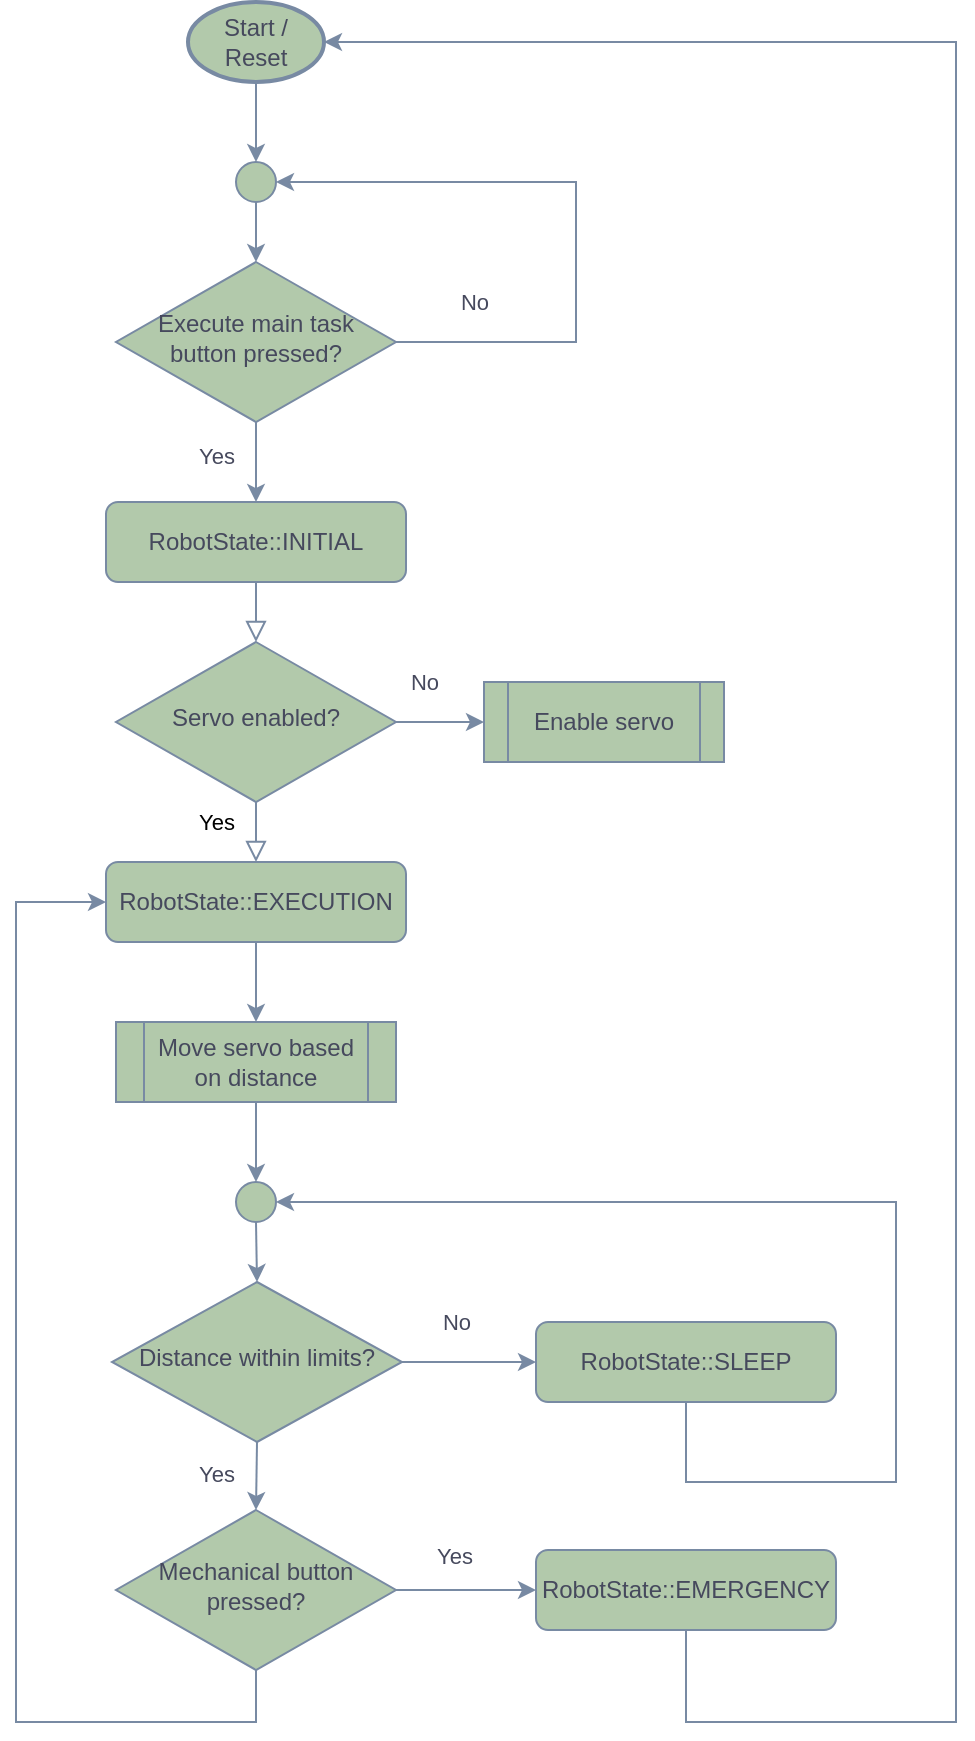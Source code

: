 <mxfile version="23.1.4" type="device">
  <diagram id="C5RBs43oDa-KdzZeNtuy" name="Page-1">
    <mxGraphModel dx="1434" dy="782" grid="1" gridSize="10" guides="1" tooltips="1" connect="1" arrows="1" fold="1" page="1" pageScale="1" pageWidth="827" pageHeight="1169" background="#ffffff" math="0" shadow="0">
      <root>
        <mxCell id="WIyWlLk6GJQsqaUBKTNV-0" />
        <mxCell id="WIyWlLk6GJQsqaUBKTNV-1" parent="WIyWlLk6GJQsqaUBKTNV-0" />
        <mxCell id="WIyWlLk6GJQsqaUBKTNV-2" value="" style="rounded=0;html=1;jettySize=auto;orthogonalLoop=1;fontSize=11;endArrow=block;endFill=0;endSize=8;strokeWidth=1;shadow=0;labelBackgroundColor=none;edgeStyle=orthogonalEdgeStyle;strokeColor=#788AA3;fontColor=default;" parent="WIyWlLk6GJQsqaUBKTNV-1" source="WIyWlLk6GJQsqaUBKTNV-3" target="WIyWlLk6GJQsqaUBKTNV-6" edge="1">
          <mxGeometry relative="1" as="geometry" />
        </mxCell>
        <mxCell id="WIyWlLk6GJQsqaUBKTNV-3" value="RobotState::INITIAL" style="rounded=1;whiteSpace=wrap;html=1;fontSize=12;glass=0;strokeWidth=1;shadow=0;labelBackgroundColor=none;fillColor=#B2C9AB;strokeColor=#788AA3;fontColor=#46495D;" parent="WIyWlLk6GJQsqaUBKTNV-1" vertex="1">
          <mxGeometry x="175" y="350" width="150" height="40" as="geometry" />
        </mxCell>
        <mxCell id="WIyWlLk6GJQsqaUBKTNV-4" value="Yes" style="rounded=0;html=1;jettySize=auto;orthogonalLoop=1;fontSize=11;endArrow=block;endFill=0;endSize=8;strokeWidth=1;shadow=0;labelBackgroundColor=none;edgeStyle=orthogonalEdgeStyle;entryX=0.5;entryY=0;entryDx=0;entryDy=0;strokeColor=#788AA3;fontColor=default;" parent="WIyWlLk6GJQsqaUBKTNV-1" source="WIyWlLk6GJQsqaUBKTNV-6" target="0kDS8UJOp55JMvb85pXF-2" edge="1">
          <mxGeometry x="0.2" y="-20" relative="1" as="geometry">
            <mxPoint as="offset" />
            <mxPoint x="250" y="560" as="targetPoint" />
          </mxGeometry>
        </mxCell>
        <mxCell id="0kDS8UJOp55JMvb85pXF-17" style="edgeStyle=orthogonalEdgeStyle;rounded=0;orthogonalLoop=1;jettySize=auto;html=1;exitX=1;exitY=0.5;exitDx=0;exitDy=0;entryX=0;entryY=0.5;entryDx=0;entryDy=0;labelBackgroundColor=none;strokeColor=#788AA3;fontColor=default;" edge="1" parent="WIyWlLk6GJQsqaUBKTNV-1" source="WIyWlLk6GJQsqaUBKTNV-6" target="0kDS8UJOp55JMvb85pXF-15">
          <mxGeometry relative="1" as="geometry" />
        </mxCell>
        <mxCell id="0kDS8UJOp55JMvb85pXF-18" value="No" style="edgeLabel;html=1;align=center;verticalAlign=middle;resizable=0;points=[];labelBackgroundColor=none;fontColor=#46495D;" vertex="1" connectable="0" parent="0kDS8UJOp55JMvb85pXF-17">
          <mxGeometry x="-0.06" y="2" relative="1" as="geometry">
            <mxPoint x="-7" y="-18" as="offset" />
          </mxGeometry>
        </mxCell>
        <mxCell id="WIyWlLk6GJQsqaUBKTNV-6" value="Servo enabled?" style="rhombus;whiteSpace=wrap;html=1;shadow=0;fontFamily=Helvetica;fontSize=12;align=center;strokeWidth=1;spacing=6;spacingTop=-4;labelBackgroundColor=none;fillColor=#B2C9AB;strokeColor=#788AA3;fontColor=#46495D;" parent="WIyWlLk6GJQsqaUBKTNV-1" vertex="1">
          <mxGeometry x="180" y="420" width="140" height="80" as="geometry" />
        </mxCell>
        <mxCell id="0kDS8UJOp55JMvb85pXF-33" style="edgeStyle=orthogonalEdgeStyle;rounded=0;orthogonalLoop=1;jettySize=auto;html=1;exitX=1;exitY=0.5;exitDx=0;exitDy=0;entryX=0;entryY=0.5;entryDx=0;entryDy=0;labelBackgroundColor=none;strokeColor=#788AA3;fontColor=default;" edge="1" parent="WIyWlLk6GJQsqaUBKTNV-1" source="WIyWlLk6GJQsqaUBKTNV-10" target="WIyWlLk6GJQsqaUBKTNV-12">
          <mxGeometry relative="1" as="geometry" />
        </mxCell>
        <mxCell id="0kDS8UJOp55JMvb85pXF-34" value="Yes" style="edgeLabel;html=1;align=center;verticalAlign=middle;resizable=0;points=[];labelBackgroundColor=none;fontColor=#46495D;" vertex="1" connectable="0" parent="0kDS8UJOp55JMvb85pXF-33">
          <mxGeometry x="-0.304" y="-1" relative="1" as="geometry">
            <mxPoint x="4" y="-18" as="offset" />
          </mxGeometry>
        </mxCell>
        <mxCell id="0kDS8UJOp55JMvb85pXF-43" style="edgeStyle=orthogonalEdgeStyle;rounded=0;orthogonalLoop=1;jettySize=auto;html=1;exitX=0.5;exitY=1;exitDx=0;exitDy=0;entryX=0;entryY=0.5;entryDx=0;entryDy=0;labelBackgroundColor=none;strokeColor=#788AA3;fontColor=default;" edge="1" parent="WIyWlLk6GJQsqaUBKTNV-1" source="WIyWlLk6GJQsqaUBKTNV-10" target="0kDS8UJOp55JMvb85pXF-2">
          <mxGeometry relative="1" as="geometry">
            <Array as="points">
              <mxPoint x="250" y="960" />
              <mxPoint x="130" y="960" />
              <mxPoint x="130" y="550" />
            </Array>
          </mxGeometry>
        </mxCell>
        <mxCell id="WIyWlLk6GJQsqaUBKTNV-10" value="Mechanical button pressed?" style="rhombus;whiteSpace=wrap;html=1;shadow=0;fontFamily=Helvetica;fontSize=12;align=center;strokeWidth=1;spacing=6;spacingTop=-4;labelBackgroundColor=none;fillColor=#B2C9AB;strokeColor=#788AA3;fontColor=#46495D;" parent="WIyWlLk6GJQsqaUBKTNV-1" vertex="1">
          <mxGeometry x="180" y="854" width="140" height="80" as="geometry" />
        </mxCell>
        <mxCell id="WIyWlLk6GJQsqaUBKTNV-12" value="RobotState::EMERGENCY" style="rounded=1;whiteSpace=wrap;html=1;fontSize=12;glass=0;strokeWidth=1;shadow=0;labelBackgroundColor=none;fillColor=#B2C9AB;strokeColor=#788AA3;fontColor=#46495D;" parent="WIyWlLk6GJQsqaUBKTNV-1" vertex="1">
          <mxGeometry x="390" y="874" width="150" height="40" as="geometry" />
        </mxCell>
        <mxCell id="0kDS8UJOp55JMvb85pXF-20" style="edgeStyle=orthogonalEdgeStyle;rounded=0;orthogonalLoop=1;jettySize=auto;html=1;exitX=0.5;exitY=1;exitDx=0;exitDy=0;entryX=0.5;entryY=0;entryDx=0;entryDy=0;labelBackgroundColor=none;strokeColor=#788AA3;fontColor=default;" edge="1" parent="WIyWlLk6GJQsqaUBKTNV-1" source="0kDS8UJOp55JMvb85pXF-2" target="0kDS8UJOp55JMvb85pXF-19">
          <mxGeometry relative="1" as="geometry" />
        </mxCell>
        <mxCell id="0kDS8UJOp55JMvb85pXF-2" value="RobotState::EXECUTION" style="rounded=1;whiteSpace=wrap;html=1;fontSize=12;glass=0;strokeWidth=1;shadow=0;labelBackgroundColor=none;fillColor=#B2C9AB;strokeColor=#788AA3;fontColor=#46495D;" vertex="1" parent="WIyWlLk6GJQsqaUBKTNV-1">
          <mxGeometry x="175" y="530" width="150" height="40" as="geometry" />
        </mxCell>
        <mxCell id="0kDS8UJOp55JMvb85pXF-8" style="edgeStyle=orthogonalEdgeStyle;rounded=0;orthogonalLoop=1;jettySize=auto;html=1;exitX=1;exitY=0.5;exitDx=0;exitDy=0;entryX=0;entryY=0.5;entryDx=0;entryDy=0;labelBackgroundColor=none;strokeColor=#788AA3;fontColor=default;" edge="1" parent="WIyWlLk6GJQsqaUBKTNV-1" source="0kDS8UJOp55JMvb85pXF-4" target="0kDS8UJOp55JMvb85pXF-7">
          <mxGeometry relative="1" as="geometry" />
        </mxCell>
        <mxCell id="0kDS8UJOp55JMvb85pXF-9" value="No" style="edgeLabel;html=1;align=center;verticalAlign=middle;resizable=0;points=[];labelBackgroundColor=none;fontColor=#46495D;" vertex="1" connectable="0" parent="0kDS8UJOp55JMvb85pXF-8">
          <mxGeometry x="-0.2" y="-1" relative="1" as="geometry">
            <mxPoint y="-21" as="offset" />
          </mxGeometry>
        </mxCell>
        <mxCell id="0kDS8UJOp55JMvb85pXF-27" style="edgeStyle=orthogonalEdgeStyle;rounded=0;orthogonalLoop=1;jettySize=auto;html=1;exitX=0.5;exitY=1;exitDx=0;exitDy=0;entryX=0.5;entryY=0;entryDx=0;entryDy=0;labelBackgroundColor=none;strokeColor=#788AA3;fontColor=default;" edge="1" parent="WIyWlLk6GJQsqaUBKTNV-1" source="0kDS8UJOp55JMvb85pXF-4" target="WIyWlLk6GJQsqaUBKTNV-10">
          <mxGeometry relative="1" as="geometry" />
        </mxCell>
        <mxCell id="0kDS8UJOp55JMvb85pXF-30" value="Yes" style="edgeLabel;html=1;align=center;verticalAlign=middle;resizable=0;points=[];labelBackgroundColor=none;fontColor=#46495D;" vertex="1" connectable="0" parent="0kDS8UJOp55JMvb85pXF-27">
          <mxGeometry x="0.2" relative="1" as="geometry">
            <mxPoint x="-20" y="-4" as="offset" />
          </mxGeometry>
        </mxCell>
        <mxCell id="0kDS8UJOp55JMvb85pXF-4" value="Distance within limits?" style="rhombus;whiteSpace=wrap;html=1;shadow=0;fontFamily=Helvetica;fontSize=12;align=center;strokeWidth=1;spacing=6;spacingTop=-4;labelBackgroundColor=none;fillColor=#B2C9AB;strokeColor=#788AA3;fontColor=#46495D;" vertex="1" parent="WIyWlLk6GJQsqaUBKTNV-1">
          <mxGeometry x="178" y="740" width="145" height="80" as="geometry" />
        </mxCell>
        <mxCell id="0kDS8UJOp55JMvb85pXF-59" style="edgeStyle=orthogonalEdgeStyle;rounded=0;orthogonalLoop=1;jettySize=auto;html=1;exitX=0.5;exitY=1;exitDx=0;exitDy=0;entryX=1;entryY=0.5;entryDx=0;entryDy=0;labelBackgroundColor=none;strokeColor=#788AA3;fontColor=default;" edge="1" parent="WIyWlLk6GJQsqaUBKTNV-1" source="0kDS8UJOp55JMvb85pXF-7" target="0kDS8UJOp55JMvb85pXF-21">
          <mxGeometry relative="1" as="geometry">
            <Array as="points">
              <mxPoint x="465" y="840" />
              <mxPoint x="570" y="840" />
              <mxPoint x="570" y="700" />
            </Array>
          </mxGeometry>
        </mxCell>
        <mxCell id="0kDS8UJOp55JMvb85pXF-7" value="RobotState::SLEEP" style="rounded=1;whiteSpace=wrap;html=1;fontSize=12;glass=0;strokeWidth=1;shadow=0;labelBackgroundColor=none;fillColor=#B2C9AB;strokeColor=#788AA3;fontColor=#46495D;" vertex="1" parent="WIyWlLk6GJQsqaUBKTNV-1">
          <mxGeometry x="390" y="760" width="150" height="40" as="geometry" />
        </mxCell>
        <mxCell id="0kDS8UJOp55JMvb85pXF-15" value="Enable servo" style="shape=process;whiteSpace=wrap;html=1;backgroundOutline=1;labelBackgroundColor=none;fillColor=#B2C9AB;strokeColor=#788AA3;fontColor=#46495D;" vertex="1" parent="WIyWlLk6GJQsqaUBKTNV-1">
          <mxGeometry x="364" y="440" width="120" height="40" as="geometry" />
        </mxCell>
        <mxCell id="0kDS8UJOp55JMvb85pXF-23" style="edgeStyle=orthogonalEdgeStyle;rounded=0;orthogonalLoop=1;jettySize=auto;html=1;exitX=0.5;exitY=1;exitDx=0;exitDy=0;entryX=0.5;entryY=0;entryDx=0;entryDy=0;labelBackgroundColor=none;strokeColor=#788AA3;fontColor=default;" edge="1" parent="WIyWlLk6GJQsqaUBKTNV-1" source="0kDS8UJOp55JMvb85pXF-19" target="0kDS8UJOp55JMvb85pXF-21">
          <mxGeometry relative="1" as="geometry" />
        </mxCell>
        <mxCell id="0kDS8UJOp55JMvb85pXF-19" value="Move servo based on distance" style="shape=process;whiteSpace=wrap;html=1;backgroundOutline=1;labelBackgroundColor=none;fillColor=#B2C9AB;strokeColor=#788AA3;fontColor=#46495D;" vertex="1" parent="WIyWlLk6GJQsqaUBKTNV-1">
          <mxGeometry x="180" y="610" width="140" height="40" as="geometry" />
        </mxCell>
        <mxCell id="0kDS8UJOp55JMvb85pXF-24" style="edgeStyle=orthogonalEdgeStyle;rounded=0;orthogonalLoop=1;jettySize=auto;html=1;exitX=0.5;exitY=1;exitDx=0;exitDy=0;entryX=0.5;entryY=0;entryDx=0;entryDy=0;labelBackgroundColor=none;strokeColor=#788AA3;fontColor=default;" edge="1" parent="WIyWlLk6GJQsqaUBKTNV-1" source="0kDS8UJOp55JMvb85pXF-21" target="0kDS8UJOp55JMvb85pXF-4">
          <mxGeometry relative="1" as="geometry" />
        </mxCell>
        <mxCell id="0kDS8UJOp55JMvb85pXF-21" value="" style="ellipse;whiteSpace=wrap;html=1;aspect=fixed;labelBackgroundColor=none;fillColor=#B2C9AB;strokeColor=#788AA3;fontColor=#46495D;" vertex="1" parent="WIyWlLk6GJQsqaUBKTNV-1">
          <mxGeometry x="240" y="690" width="20" height="20" as="geometry" />
        </mxCell>
        <mxCell id="0kDS8UJOp55JMvb85pXF-55" style="edgeStyle=orthogonalEdgeStyle;rounded=0;orthogonalLoop=1;jettySize=auto;html=1;exitX=0.5;exitY=1;exitDx=0;exitDy=0;exitPerimeter=0;entryX=0.5;entryY=0;entryDx=0;entryDy=0;labelBackgroundColor=none;strokeColor=#788AA3;fontColor=default;" edge="1" parent="WIyWlLk6GJQsqaUBKTNV-1" source="0kDS8UJOp55JMvb85pXF-37" target="0kDS8UJOp55JMvb85pXF-47">
          <mxGeometry relative="1" as="geometry" />
        </mxCell>
        <mxCell id="0kDS8UJOp55JMvb85pXF-37" value="Start / Reset" style="strokeWidth=2;html=1;shape=mxgraph.flowchart.start_1;whiteSpace=wrap;labelBackgroundColor=none;fillColor=#B2C9AB;strokeColor=#788AA3;fontColor=#46495D;" vertex="1" parent="WIyWlLk6GJQsqaUBKTNV-1">
          <mxGeometry x="216" y="100" width="68" height="40" as="geometry" />
        </mxCell>
        <mxCell id="0kDS8UJOp55JMvb85pXF-39" style="edgeStyle=orthogonalEdgeStyle;rounded=0;orthogonalLoop=1;jettySize=auto;html=1;exitX=0.5;exitY=1;exitDx=0;exitDy=0;entryX=0.5;entryY=0;entryDx=0;entryDy=0;labelBackgroundColor=none;strokeColor=#788AA3;fontColor=default;" edge="1" parent="WIyWlLk6GJQsqaUBKTNV-1" source="0kDS8UJOp55JMvb85pXF-38" target="WIyWlLk6GJQsqaUBKTNV-3">
          <mxGeometry relative="1" as="geometry" />
        </mxCell>
        <mxCell id="0kDS8UJOp55JMvb85pXF-44" value="Yes" style="edgeLabel;html=1;align=center;verticalAlign=middle;resizable=0;points=[];labelBackgroundColor=none;fontColor=#46495D;" vertex="1" connectable="0" parent="0kDS8UJOp55JMvb85pXF-39">
          <mxGeometry x="-0.15" y="-3" relative="1" as="geometry">
            <mxPoint x="-17" as="offset" />
          </mxGeometry>
        </mxCell>
        <mxCell id="0kDS8UJOp55JMvb85pXF-57" style="edgeStyle=orthogonalEdgeStyle;rounded=0;orthogonalLoop=1;jettySize=auto;html=1;exitX=1;exitY=0.5;exitDx=0;exitDy=0;entryX=1;entryY=0.5;entryDx=0;entryDy=0;labelBackgroundColor=none;strokeColor=#788AA3;fontColor=default;" edge="1" parent="WIyWlLk6GJQsqaUBKTNV-1" source="0kDS8UJOp55JMvb85pXF-38" target="0kDS8UJOp55JMvb85pXF-47">
          <mxGeometry relative="1" as="geometry">
            <Array as="points">
              <mxPoint x="410" y="270" />
              <mxPoint x="410" y="190" />
            </Array>
          </mxGeometry>
        </mxCell>
        <mxCell id="0kDS8UJOp55JMvb85pXF-61" value="No" style="edgeLabel;html=1;align=center;verticalAlign=middle;resizable=0;points=[];labelBackgroundColor=none;fontColor=#46495D;" vertex="1" connectable="0" parent="0kDS8UJOp55JMvb85pXF-57">
          <mxGeometry x="-0.717" y="2" relative="1" as="geometry">
            <mxPoint x="-7" y="-18" as="offset" />
          </mxGeometry>
        </mxCell>
        <mxCell id="0kDS8UJOp55JMvb85pXF-38" value="Execute main task button pressed?" style="rhombus;whiteSpace=wrap;html=1;shadow=0;fontFamily=Helvetica;fontSize=12;align=center;strokeWidth=1;spacing=6;spacingTop=-4;labelBackgroundColor=none;fillColor=#B2C9AB;strokeColor=#788AA3;fontColor=#46495D;" vertex="1" parent="WIyWlLk6GJQsqaUBKTNV-1">
          <mxGeometry x="180" y="230" width="140" height="80" as="geometry" />
        </mxCell>
        <mxCell id="0kDS8UJOp55JMvb85pXF-56" style="edgeStyle=orthogonalEdgeStyle;rounded=0;orthogonalLoop=1;jettySize=auto;html=1;exitX=0.5;exitY=1;exitDx=0;exitDy=0;entryX=0.5;entryY=0;entryDx=0;entryDy=0;labelBackgroundColor=none;strokeColor=#788AA3;fontColor=default;" edge="1" parent="WIyWlLk6GJQsqaUBKTNV-1" source="0kDS8UJOp55JMvb85pXF-47" target="0kDS8UJOp55JMvb85pXF-38">
          <mxGeometry relative="1" as="geometry" />
        </mxCell>
        <mxCell id="0kDS8UJOp55JMvb85pXF-47" value="" style="ellipse;whiteSpace=wrap;html=1;aspect=fixed;labelBackgroundColor=none;fillColor=#B2C9AB;strokeColor=#788AA3;fontColor=#46495D;" vertex="1" parent="WIyWlLk6GJQsqaUBKTNV-1">
          <mxGeometry x="240" y="180" width="20" height="20" as="geometry" />
        </mxCell>
        <mxCell id="0kDS8UJOp55JMvb85pXF-60" style="edgeStyle=orthogonalEdgeStyle;rounded=0;orthogonalLoop=1;jettySize=auto;html=1;exitX=0.5;exitY=1;exitDx=0;exitDy=0;entryX=1;entryY=0.5;entryDx=0;entryDy=0;entryPerimeter=0;labelBackgroundColor=none;strokeColor=#788AA3;fontColor=default;" edge="1" parent="WIyWlLk6GJQsqaUBKTNV-1" source="WIyWlLk6GJQsqaUBKTNV-12" target="0kDS8UJOp55JMvb85pXF-37">
          <mxGeometry relative="1" as="geometry">
            <Array as="points">
              <mxPoint x="465" y="960" />
              <mxPoint x="600" y="960" />
              <mxPoint x="600" y="120" />
            </Array>
          </mxGeometry>
        </mxCell>
      </root>
    </mxGraphModel>
  </diagram>
</mxfile>
